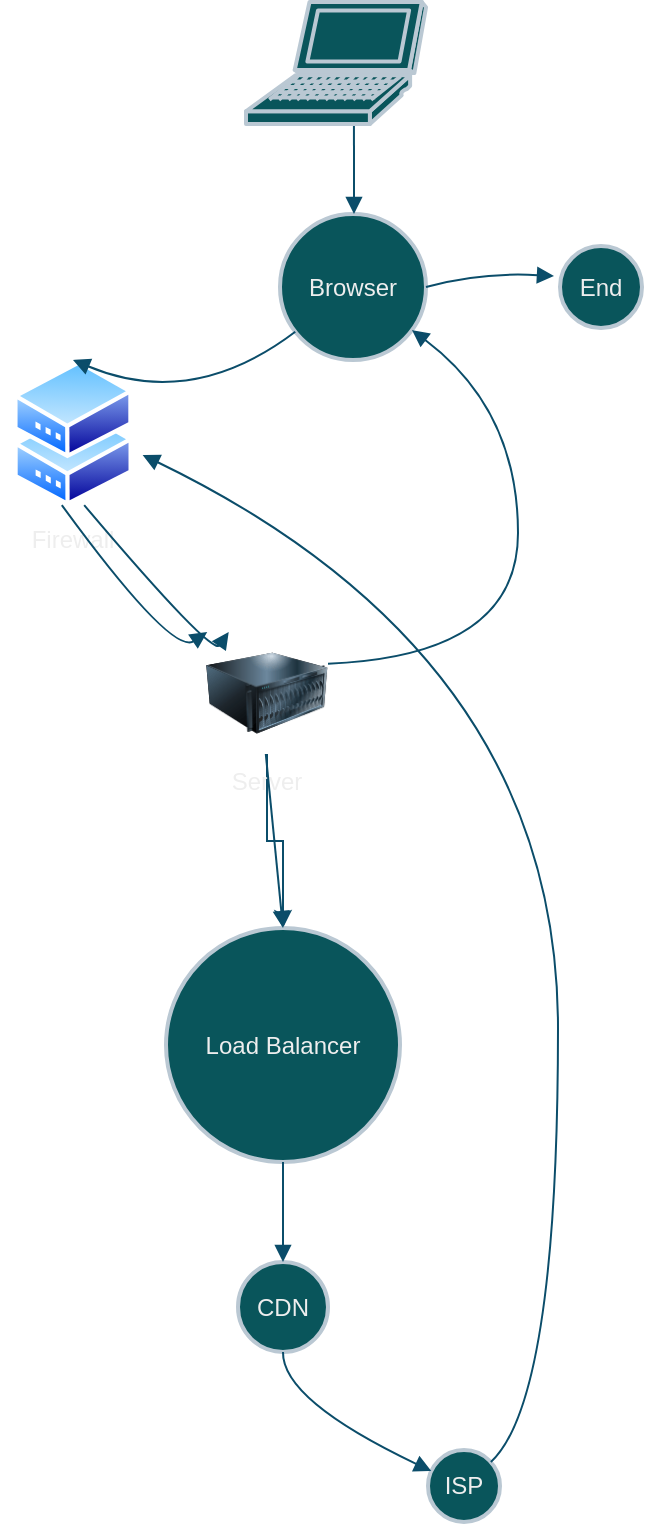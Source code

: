 <mxfile version="24.7.1" type="device">
  <diagram name="Page-1" id="4UTZ7VAnOFSSsMAmlQBY">
    <mxGraphModel dx="1730" dy="1578" grid="1" gridSize="10" guides="1" tooltips="1" connect="1" arrows="1" fold="1" page="1" pageScale="1" pageWidth="850" pageHeight="1100" math="0" shadow="0">
      <root>
        <mxCell id="0" />
        <mxCell id="1" parent="0" />
        <mxCell id="2" value="Start" style="ellipse;aspect=fixed;strokeWidth=2;whiteSpace=wrap;labelBackgroundColor=none;fillColor=#09555B;strokeColor=#BAC8D3;fontColor=#EEEEEE;" parent="1" vertex="1">
          <mxGeometry x="92" width="51" height="51" as="geometry" />
        </mxCell>
        <mxCell id="3" value="Browser" style="ellipse;aspect=fixed;strokeWidth=2;whiteSpace=wrap;labelBackgroundColor=none;fillColor=#09555B;strokeColor=#BAC8D3;fontColor=#EEEEEE;" parent="1" vertex="1">
          <mxGeometry x="80" y="101" width="73" height="73" as="geometry" />
        </mxCell>
        <mxCell id="NHDVaQ5F1gVTvtoWKJvg-22" value="" style="edgeStyle=orthogonalEdgeStyle;rounded=0;orthogonalLoop=1;jettySize=auto;html=1;strokeColor=#0B4D6A;" edge="1" parent="1" source="4" target="6">
          <mxGeometry relative="1" as="geometry" />
        </mxCell>
        <mxCell id="4" value="Server" style="aspect=fixed;strokeWidth=2;whiteSpace=wrap;shape=image;labelBackgroundColor=none;verticalAlign=top;verticalLabelPosition=bottom;html=1;image=img/lib/clip_art/computers/Server_128x128.png;fillColor=#09555B;strokeColor=#BAC8D3;fontColor=#EEEEEE;" parent="1" vertex="1">
          <mxGeometry x="43" y="310" width="61" height="61" as="geometry" />
        </mxCell>
        <mxCell id="5" value="Firewall" style="aspect=fixed;strokeWidth=2;whiteSpace=wrap;shape=image;labelBackgroundColor=none;verticalAlign=top;verticalLabelPosition=bottom;perimeter=ellipsePerimeter;html=1;shadow=0;dashed=0;spacingTop=3;image=img/lib/active_directory/shadowed_router.svg;fillColor=#09555B;strokeColor=#BAC8D3;fontColor=#EEEEEE;" parent="1" vertex="1">
          <mxGeometry x="-60" y="174" width="73" height="73" as="geometry" />
        </mxCell>
        <mxCell id="6" value="Load Balancer" style="ellipse;aspect=fixed;strokeWidth=2;whiteSpace=wrap;labelBackgroundColor=none;fillColor=#09555B;strokeColor=#BAC8D3;fontColor=#EEEEEE;" parent="1" vertex="1">
          <mxGeometry x="23" y="458" width="117" height="117" as="geometry" />
        </mxCell>
        <mxCell id="7" value="CDN" style="ellipse;aspect=fixed;strokeWidth=2;whiteSpace=wrap;labelBackgroundColor=none;fillColor=#09555B;strokeColor=#BAC8D3;fontColor=#EEEEEE;" parent="1" vertex="1">
          <mxGeometry x="59" y="625" width="45" height="45" as="geometry" />
        </mxCell>
        <mxCell id="8" value="ISP" style="ellipse;aspect=fixed;strokeWidth=2;whiteSpace=wrap;labelBackgroundColor=none;fillColor=#09555B;strokeColor=#BAC8D3;fontColor=#EEEEEE;" parent="1" vertex="1">
          <mxGeometry x="154" y="719" width="36" height="36" as="geometry" />
        </mxCell>
        <mxCell id="9" value="End" style="ellipse;aspect=fixed;strokeWidth=2;whiteSpace=wrap;labelBackgroundColor=none;fillColor=#09555B;strokeColor=#BAC8D3;fontColor=#EEEEEE;" parent="1" vertex="1">
          <mxGeometry x="220" y="117" width="41" height="41" as="geometry" />
        </mxCell>
        <mxCell id="10" value="" style="curved=1;startArrow=none;endArrow=block;exitX=0.49;exitY=0.99;entryX=0.51;entryY=0;labelBackgroundColor=none;strokeColor=#0B4D6A;fontColor=default;" parent="1" source="2" target="3" edge="1">
          <mxGeometry relative="1" as="geometry">
            <Array as="points" />
          </mxGeometry>
        </mxCell>
        <mxCell id="11" value="" style="curved=1;startArrow=none;endArrow=block;exitX=0.01;exitY=0.88;entryX=0.5;entryY=-0.01;labelBackgroundColor=none;strokeColor=#0B4D6A;fontColor=default;" parent="1" source="3" target="5" edge="1">
          <mxGeometry relative="1" as="geometry">
            <Array as="points">
              <mxPoint x="36" y="199" />
            </Array>
          </mxGeometry>
        </mxCell>
        <mxCell id="12" value="" style="curved=1;startArrow=none;endArrow=block;exitX=0.42;exitY=0.99;entryX=0;entryY=-0.01;labelBackgroundColor=none;strokeColor=#0B4D6A;fontColor=default;" parent="1" source="5" target="4" edge="1">
          <mxGeometry relative="1" as="geometry">
            <Array as="points">
              <mxPoint x="26" y="322" />
            </Array>
          </mxGeometry>
        </mxCell>
        <mxCell id="13" value="" style="curved=1;startArrow=none;endArrow=block;exitX=0.49;exitY=1;entryX=0.5;entryY=0;labelBackgroundColor=none;strokeColor=#0B4D6A;fontColor=default;" parent="1" source="4" target="6" edge="1">
          <mxGeometry relative="1" as="geometry">
            <Array as="points" />
          </mxGeometry>
        </mxCell>
        <mxCell id="14" value="" style="curved=1;startArrow=none;endArrow=block;exitX=0.5;exitY=1;entryX=0.49;entryY=-0.01;labelBackgroundColor=none;strokeColor=#0B4D6A;fontColor=default;" parent="1" source="6" target="7" edge="1">
          <mxGeometry relative="1" as="geometry">
            <Array as="points" />
          </mxGeometry>
        </mxCell>
        <mxCell id="15" value="" style="curved=1;startArrow=none;endArrow=block;exitX=0.49;exitY=0.98;entryX=0.01;entryY=0.27;labelBackgroundColor=none;strokeColor=#0B4D6A;fontColor=default;" parent="1" source="7" target="8" edge="1">
          <mxGeometry relative="1" as="geometry">
            <Array as="points">
              <mxPoint x="81" y="694" />
            </Array>
          </mxGeometry>
        </mxCell>
        <mxCell id="16" value="" style="curved=1;startArrow=none;endArrow=block;exitX=1.02;exitY=0.04;entryX=1;entryY=0.66;labelBackgroundColor=none;strokeColor=#0B4D6A;fontColor=default;" parent="1" source="8" target="5" edge="1">
          <mxGeometry relative="1" as="geometry">
            <Array as="points">
              <mxPoint x="219" y="694" />
              <mxPoint x="219" y="322" />
            </Array>
          </mxGeometry>
        </mxCell>
        <mxCell id="17" value="" style="curved=1;startArrow=none;endArrow=block;exitX=0.58;exitY=0.99;entryX=0.18;entryY=-0.01;labelBackgroundColor=none;strokeColor=#0B4D6A;fontColor=default;" parent="1" source="5" target="4" edge="1">
          <mxGeometry relative="1" as="geometry">
            <Array as="points">
              <mxPoint x="46" y="322" />
            </Array>
          </mxGeometry>
        </mxCell>
        <mxCell id="18" value="" style="curved=1;startArrow=none;endArrow=block;exitX=1;exitY=0.26;entryX=1.01;entryY=0.87;labelBackgroundColor=none;strokeColor=#0B4D6A;fontColor=default;" parent="1" source="4" target="3" edge="1">
          <mxGeometry relative="1" as="geometry">
            <Array as="points">
              <mxPoint x="199" y="322" />
              <mxPoint x="199" y="199" />
            </Array>
          </mxGeometry>
        </mxCell>
        <mxCell id="19" value="" style="curved=1;startArrow=none;endArrow=block;exitX=1;exitY=0.5;entryX=-0.073;entryY=0.366;labelBackgroundColor=none;strokeColor=#0B4D6A;fontColor=default;exitDx=0;exitDy=0;entryDx=0;entryDy=0;entryPerimeter=0;" parent="1" source="3" target="9" edge="1">
          <mxGeometry relative="1" as="geometry">
            <Array as="points">
              <mxPoint x="180" y="130" />
            </Array>
          </mxGeometry>
        </mxCell>
        <mxCell id="NHDVaQ5F1gVTvtoWKJvg-19" value="" style="shape=mxgraph.cisco.computers_and_peripherals.laptop;html=1;pointerEvents=1;dashed=0;fillColor=#09555B;strokeColor=#BAC8D3;strokeWidth=2;verticalLabelPosition=bottom;verticalAlign=top;align=center;outlineConnect=0;labelBackgroundColor=none;fontColor=#EEEEEE;" vertex="1" parent="1">
          <mxGeometry x="63" y="-5" width="90" height="61" as="geometry" />
        </mxCell>
      </root>
    </mxGraphModel>
  </diagram>
</mxfile>
